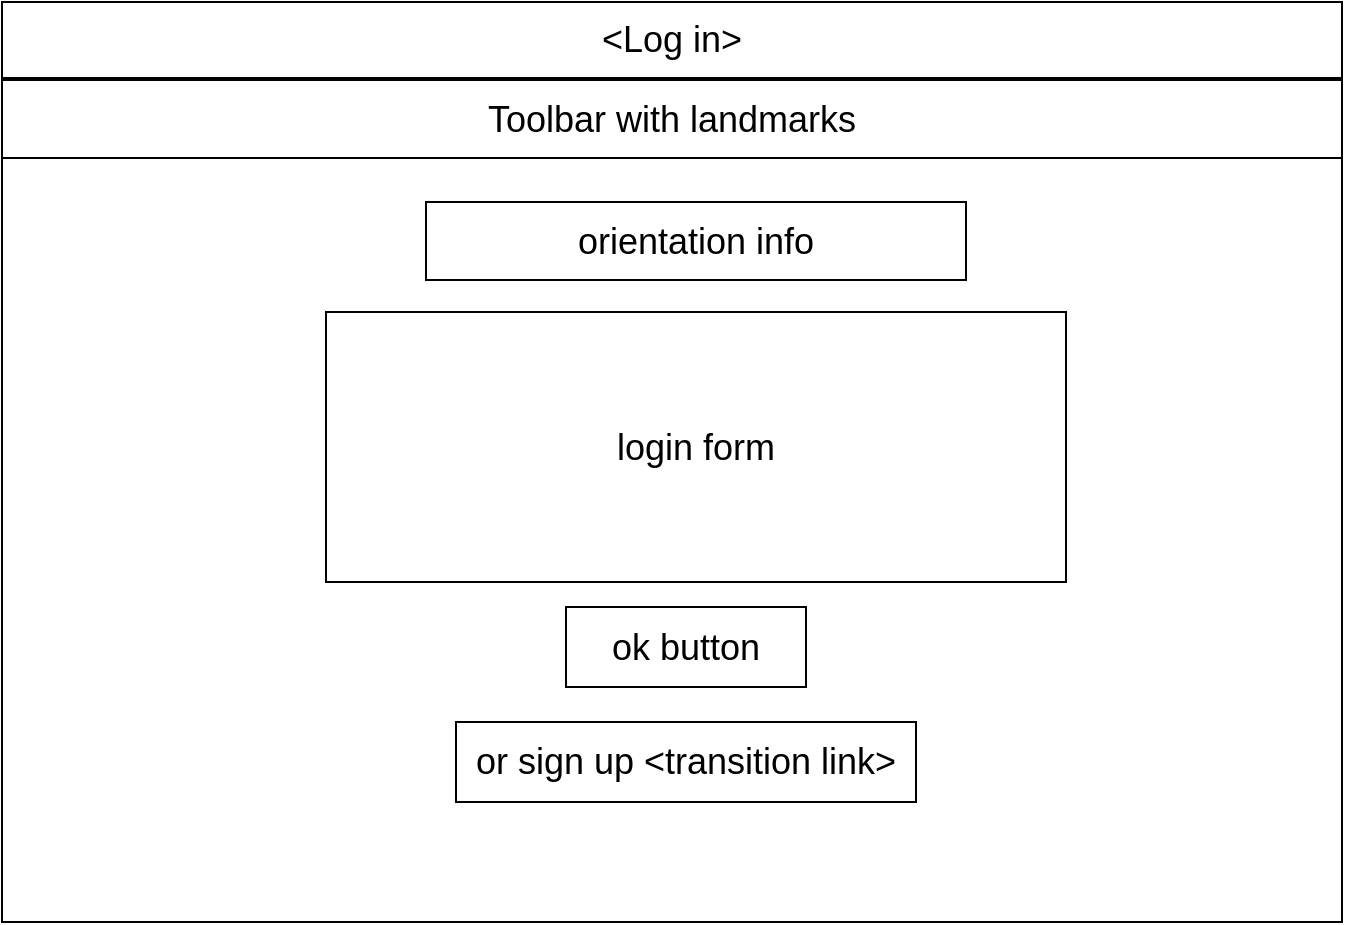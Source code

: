 <mxfile version="10.9.5" type="device"><diagram id="u9o09Kq5SHA_BDpGMf4i" name="Page-1"><mxGraphModel dx="864" dy="503" grid="1" gridSize="10" guides="1" tooltips="1" connect="1" arrows="1" fold="1" page="1" pageScale="1" pageWidth="827" pageHeight="1169" math="0" shadow="0"><root><mxCell id="0"/><mxCell id="1" parent="0"/><mxCell id="G3pd7LIq1zhyfYbKLEls-1" value="" style="rounded=0;whiteSpace=wrap;html=1;" parent="1" vertex="1"><mxGeometry x="78" y="20" width="670" height="460" as="geometry"/></mxCell><mxCell id="G3pd7LIq1zhyfYbKLEls-2" value="&amp;lt;Log in&amp;gt;" style="rounded=0;whiteSpace=wrap;html=1;fontSize=18;" parent="1" vertex="1"><mxGeometry x="78" y="20" width="670" height="38" as="geometry"/></mxCell><mxCell id="G3pd7LIq1zhyfYbKLEls-3" value="Toolbar with landmarks" style="rounded=0;whiteSpace=wrap;html=1;fontSize=18;" parent="1" vertex="1"><mxGeometry x="78" y="59" width="670" height="39" as="geometry"/></mxCell><mxCell id="G3pd7LIq1zhyfYbKLEls-4" value="login form" style="rounded=0;whiteSpace=wrap;html=1;fontSize=18;" parent="1" vertex="1"><mxGeometry x="240" y="175" width="370" height="135" as="geometry"/></mxCell><mxCell id="G3pd7LIq1zhyfYbKLEls-5" value="orientation info" style="rounded=0;whiteSpace=wrap;html=1;fontSize=18;" parent="1" vertex="1"><mxGeometry x="290" y="120" width="270" height="39" as="geometry"/></mxCell><mxCell id="G3pd7LIq1zhyfYbKLEls-6" value="ok button" style="rounded=0;whiteSpace=wrap;html=1;fontSize=18;" parent="1" vertex="1"><mxGeometry x="360" y="322.5" width="120" height="40" as="geometry"/></mxCell><mxCell id="G3pd7LIq1zhyfYbKLEls-7" value="or sign up &amp;lt;transition link&amp;gt;" style="rounded=0;whiteSpace=wrap;html=1;fontSize=18;" parent="1" vertex="1"><mxGeometry x="305" y="380" width="230" height="40" as="geometry"/></mxCell></root></mxGraphModel></diagram></mxfile>